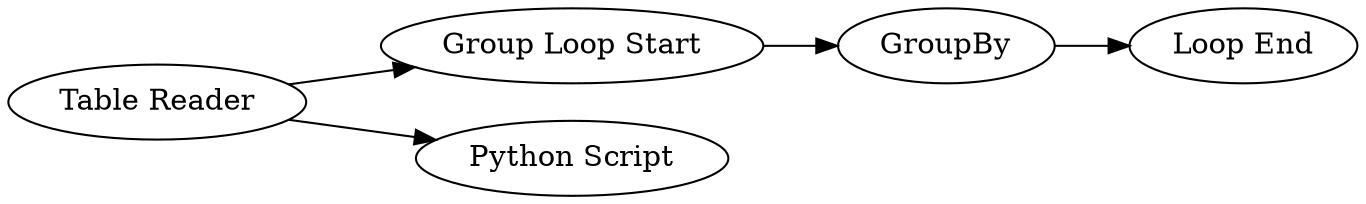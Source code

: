 digraph {
	"-57336468654048350_7" [label="Loop End"]
	"-57336468654048350_5" [label="Group Loop Start"]
	"-57336468654048350_6" [label=GroupBy]
	"-57336468654048350_1" [label="Table Reader"]
	"-57336468654048350_14" [label="Python Script"]
	"-57336468654048350_5" -> "-57336468654048350_6"
	"-57336468654048350_6" -> "-57336468654048350_7"
	"-57336468654048350_1" -> "-57336468654048350_14"
	"-57336468654048350_1" -> "-57336468654048350_5"
	rankdir=LR
}
